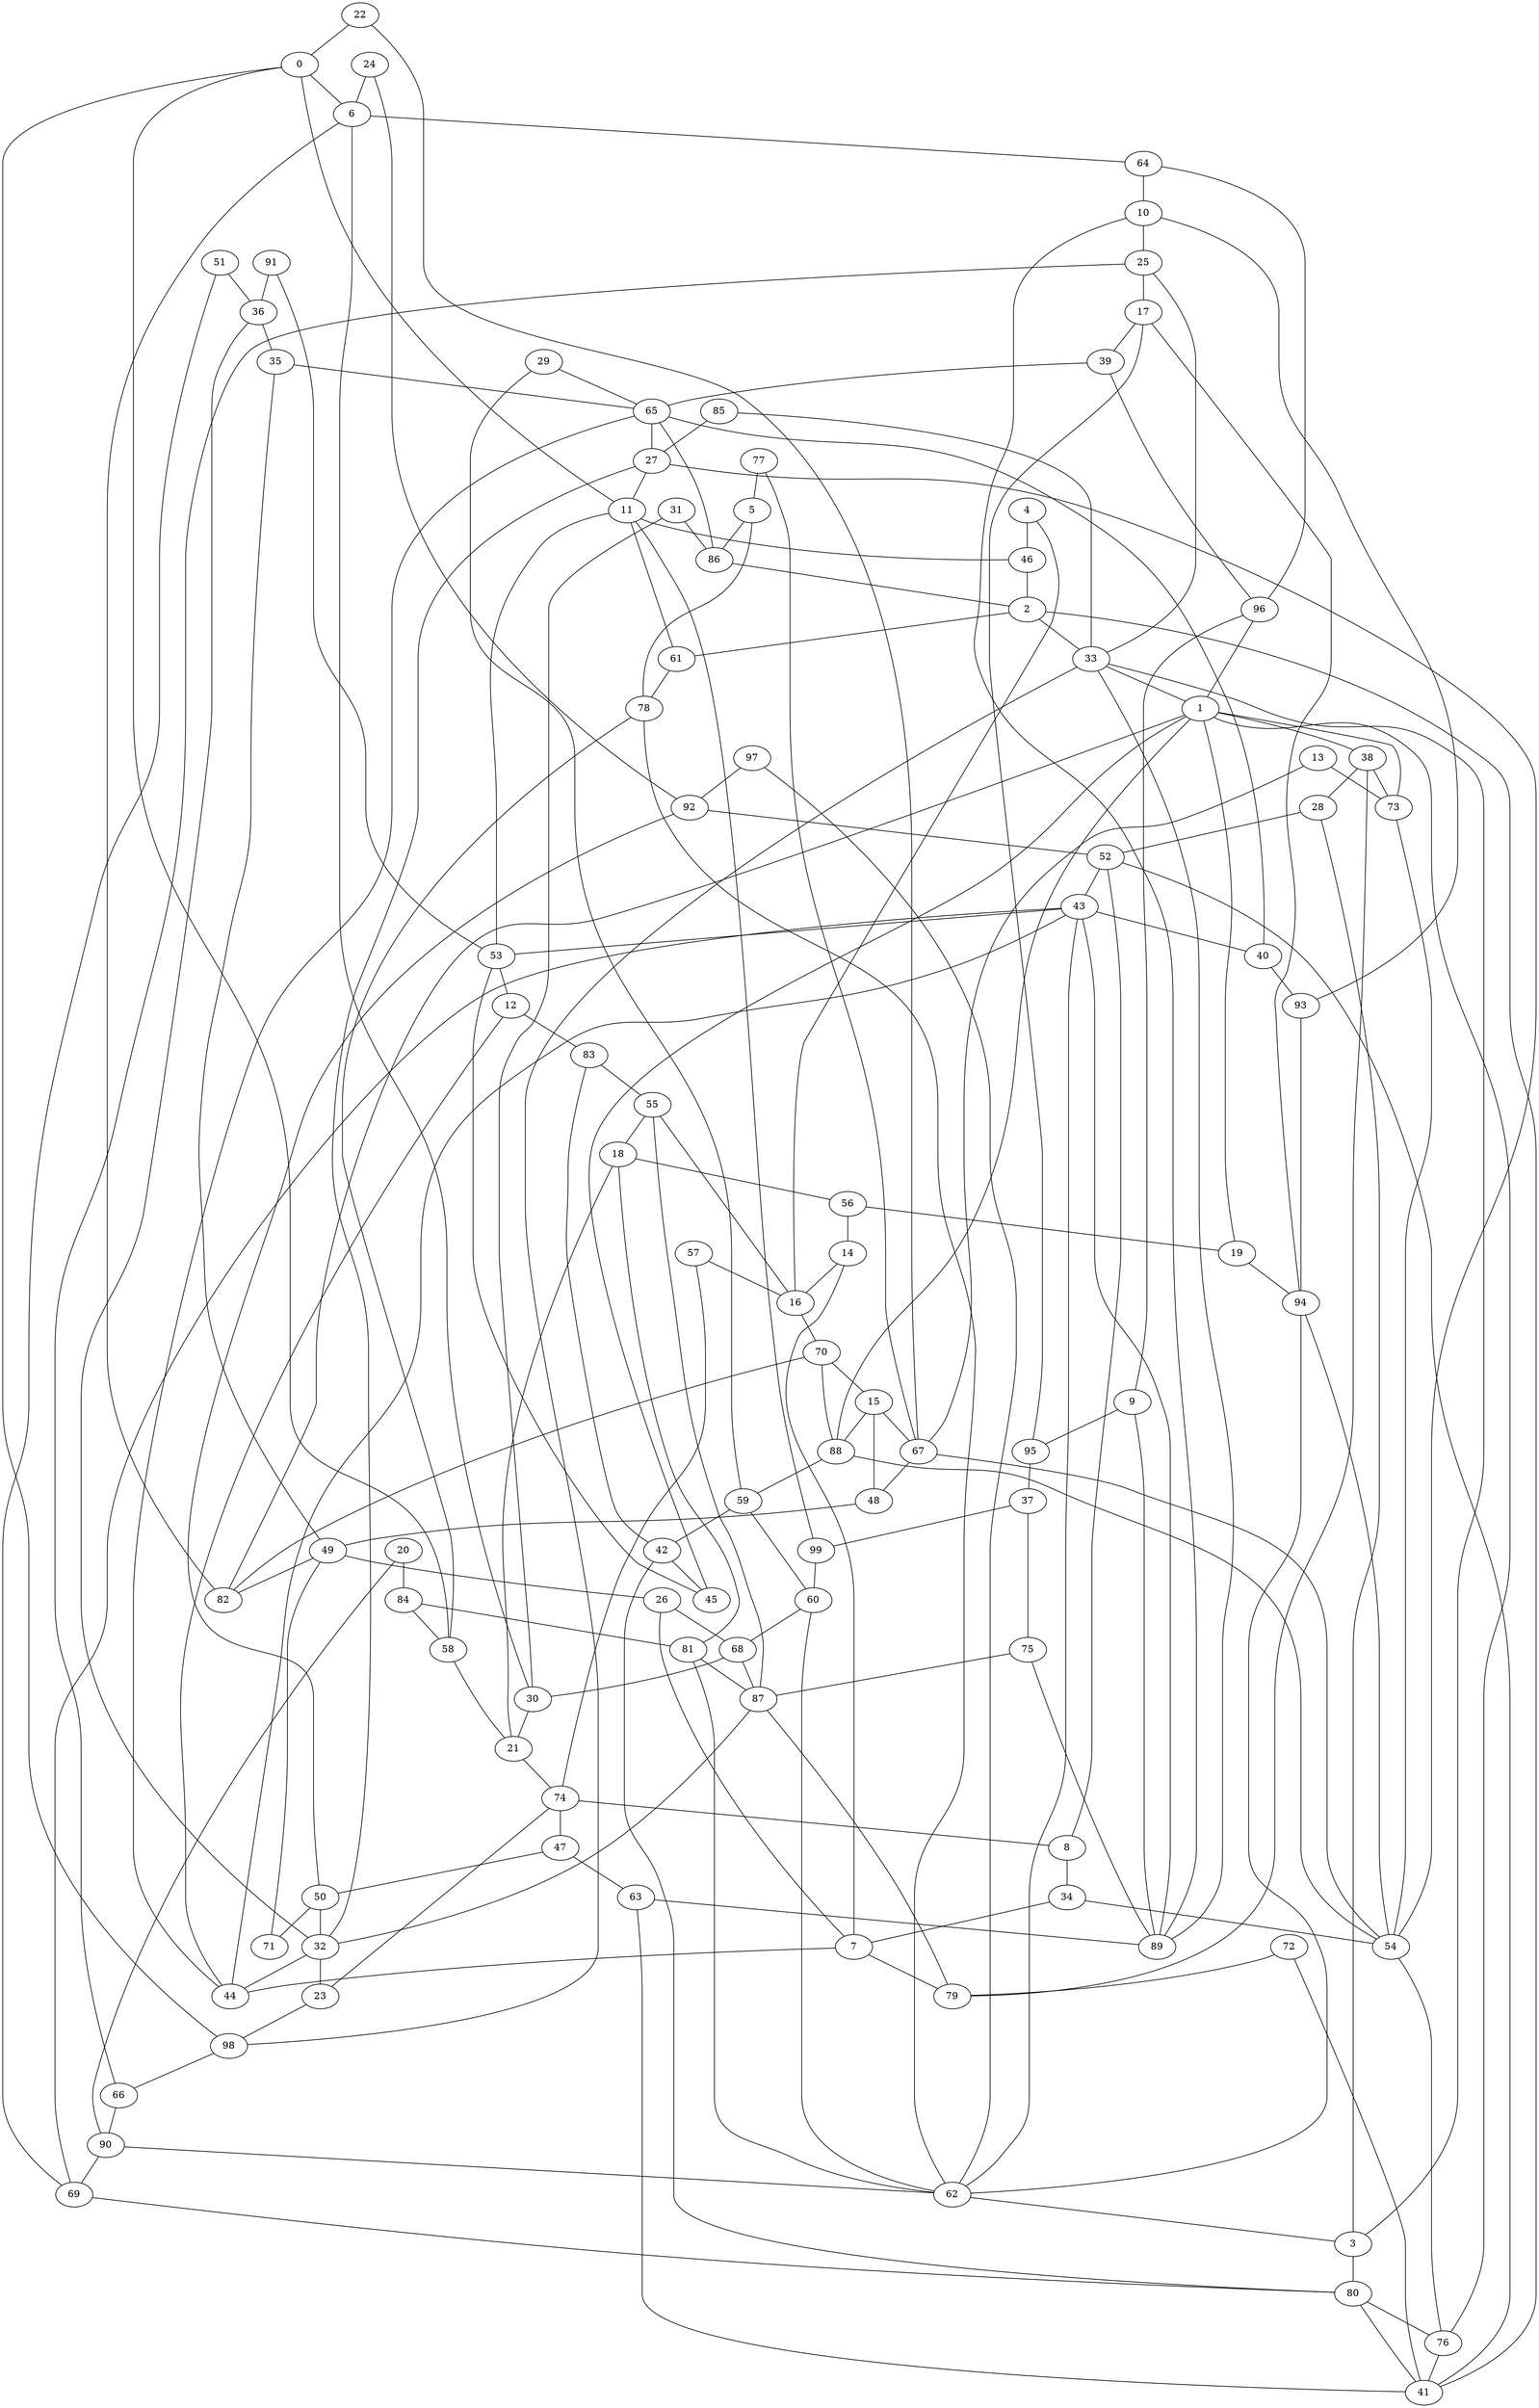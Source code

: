 graph {
	0 [label=0]
	1 [label=1]
	2 [label=2]
	3 [label=3]
	4 [label=4]
	5 [label=5]
	6 [label=6]
	7 [label=7]
	8 [label=8]
	9 [label=9]
	10 [label=10]
	11 [label=11]
	12 [label=12]
	13 [label=13]
	14 [label=14]
	15 [label=15]
	16 [label=16]
	17 [label=17]
	18 [label=18]
	19 [label=19]
	20 [label=20]
	21 [label=21]
	22 [label=22]
	23 [label=23]
	24 [label=24]
	25 [label=25]
	26 [label=26]
	27 [label=27]
	28 [label=28]
	29 [label=29]
	30 [label=30]
	31 [label=31]
	32 [label=32]
	33 [label=33]
	34 [label=34]
	35 [label=35]
	36 [label=36]
	37 [label=37]
	38 [label=38]
	39 [label=39]
	40 [label=40]
	41 [label=41]
	42 [label=42]
	43 [label=43]
	44 [label=44]
	45 [label=45]
	46 [label=46]
	47 [label=47]
	48 [label=48]
	49 [label=49]
	50 [label=50]
	51 [label=51]
	52 [label=52]
	53 [label=53]
	54 [label=54]
	55 [label=55]
	56 [label=56]
	57 [label=57]
	58 [label=58]
	59 [label=59]
	60 [label=60]
	61 [label=61]
	62 [label=62]
	63 [label=63]
	64 [label=64]
	65 [label=65]
	66 [label=66]
	67 [label=67]
	68 [label=68]
	69 [label=69]
	70 [label=70]
	71 [label=71]
	72 [label=72]
	73 [label=73]
	74 [label=74]
	75 [label=75]
	76 [label=76]
	77 [label=77]
	78 [label=78]
	79 [label=79]
	80 [label=80]
	81 [label=81]
	82 [label=82]
	83 [label=83]
	84 [label=84]
	85 [label=85]
	86 [label=86]
	87 [label=87]
	88 [label=88]
	89 [label=89]
	90 [label=90]
	91 [label=91]
	92 [label=92]
	93 [label=93]
	94 [label=94]
	95 [label=95]
	96 [label=96]
	97 [label=97]
	98 [label=98]
	99 [label=99]
	0 -- 11
	0 -- 6
	1 -- 38
	1 -- 88
	2 -- 61
	2 -- 33
	3 -- 33
	3 -- 80
	4 -- 46
	4 -- 16
	5 -- 78
	5 -- 86
	6 -- 82
	6 -- 64
	7 -- 79
	7 -- 44
	8 -- 34
	8 -- 52
	9 -- 89
	9 -- 95
	10 -- 25
	10 -- 89
	11 -- 46
	11 -- 99
	12 -- 83
	12 -- 44
	13 -- 67
	13 -- 73
	14 -- 16
	14 -- 7
	15 -- 88
	15 -- 67
	16 -- 70
	16 -- 55
	17 -- 39
	17 -- 94
	18 -- 81
	18 -- 56
	19 -- 94
	19 -- 1
	20 -- 84
	20 -- 90
	21 -- 74
	21 -- 18
	22 -- 67
	22 -- 0
	23 -- 98
	23 -- 74
	24 -- 92
	24 -- 6
	25 -- 33
	25 -- 17
	26 -- 68
	26 -- 7
	27 -- 11
	27 -- 32
	28 -- 52
	28 -- 3
	29 -- 65
	29 -- 59
	30 -- 6
	30 -- 21
	31 -- 30
	31 -- 86
	32 -- 23
	32 -- 44
	33 -- 98
	33 -- 1
	34 -- 54
	34 -- 7
	35 -- 49
	35 -- 65
	36 -- 32
	36 -- 35
	37 -- 75
	37 -- 99
	38 -- 73
	38 -- 28
	39 -- 96
	39 -- 65
	40 -- 65
	40 -- 93
	41 -- 80
	41 -- 2
	42 -- 45
	42 -- 80
	43 -- 40
	43 -- 53
	44 -- 65
	44 -- 43
	45 -- 53
	45 -- 1
	46 -- 2
	47 -- 63
	47 -- 50
	48 -- 15
	48 -- 49
	49 -- 82
	49 -- 26
	50 -- 32
	50 -- 71
	51 -- 69
	51 -- 36
	52 -- 41
	52 -- 43
	53 -- 11
	53 -- 12
	54 -- 27
	54 -- 76
	55 -- 18
	55 -- 87
	56 -- 14
	56 -- 19
	57 -- 16
	57 -- 74
	58 -- 0
	58 -- 21
	59 -- 60
	59 -- 42
	60 -- 62
	60 -- 68
	61 -- 78
	61 -- 11
	62 -- 43
	62 -- 3
	63 -- 41
	63 -- 89
	64 -- 96
	64 -- 10
	65 -- 27
	65 -- 86
	66 -- 90
	66 -- 25
	67 -- 54
	67 -- 48
	68 -- 87
	68 -- 30
	69 -- 80
	69 -- 43
	70 -- 88
	70 -- 15
	71 -- 49
	72 -- 79
	72 -- 41
	73 -- 1
	73 -- 54
	74 -- 47
	74 -- 8
	75 -- 89
	75 -- 87
	76 -- 1
	76 -- 41
	77 -- 67
	77 -- 5
	78 -- 62
	78 -- 58
	79 -- 38
	80 -- 76
	81 -- 62
	81 -- 87
	82 -- 70
	82 -- 1
	83 -- 42
	83 -- 55
	84 -- 58
	84 -- 81
	85 -- 27
	85 -- 33
	86 -- 2
	87 -- 32
	87 -- 79
	88 -- 54
	88 -- 59
	89 -- 43
	89 -- 33
	90 -- 69
	90 -- 62
	91 -- 53
	91 -- 36
	92 -- 50
	92 -- 52
	93 -- 10
	93 -- 94
	94 -- 54
	94 -- 62
	95 -- 37
	95 -- 17
	96 -- 9
	96 -- 1
	97 -- 62
	97 -- 92
	98 -- 0
	98 -- 66
	99 -- 60
}